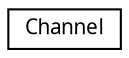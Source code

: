 digraph "Grafische Darstellung der Klassenhierarchie"
{
  edge [fontname="Sans",fontsize="10",labelfontname="Sans",labelfontsize="10"];
  node [fontname="Sans",fontsize="10",shape=record];
  rankdir="LR";
  Node0 [label="Channel",height=0.2,width=0.4,color="black", fillcolor="white", style="filled",URL="$d3/dfe/structChannel.html"];
}
